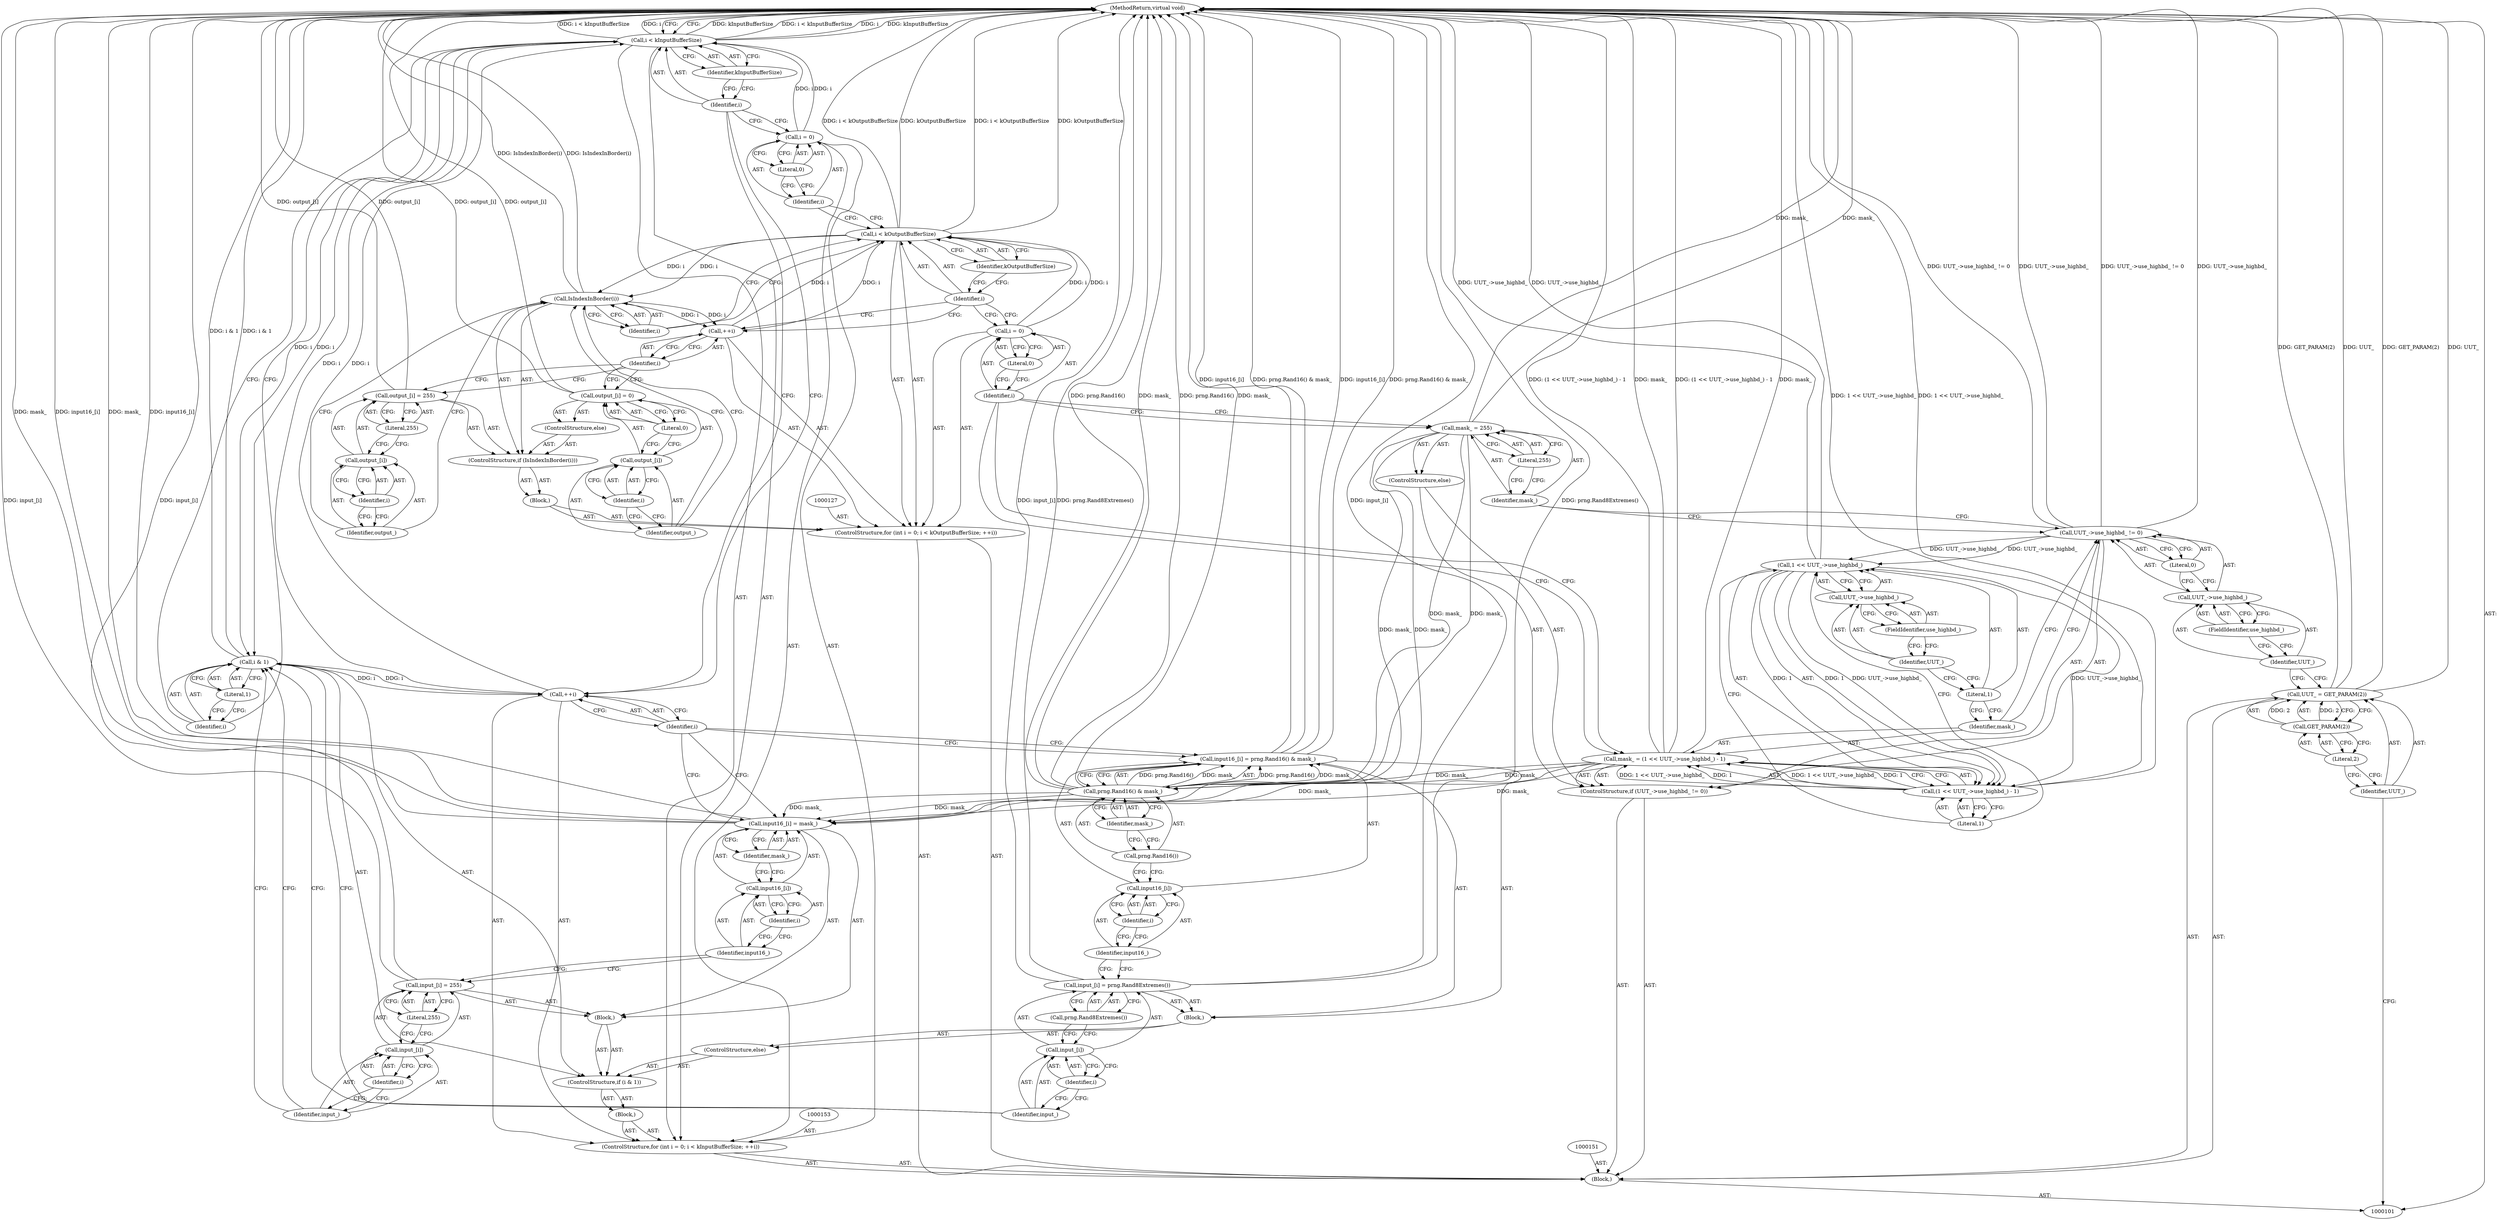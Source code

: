 digraph "0_Android_5a9753fca56f0eeb9f61e342b2fccffc364f9426_30" {
"1000102" [label="(Block,)"];
"1000192" [label="(MethodReturn,virtual void)"];
"1000128" [label="(Call,i = 0)"];
"1000129" [label="(Identifier,i)"];
"1000130" [label="(Literal,0)"];
"1000131" [label="(Call,i < kOutputBufferSize)"];
"1000132" [label="(Identifier,i)"];
"1000133" [label="(Identifier,kOutputBufferSize)"];
"1000134" [label="(Call,++i)"];
"1000135" [label="(Identifier,i)"];
"1000136" [label="(Block,)"];
"1000126" [label="(ControlStructure,for (int i = 0; i < kOutputBufferSize; ++i))"];
"1000138" [label="(Call,IsIndexInBorder(i))"];
"1000139" [label="(Identifier,i)"];
"1000137" [label="(ControlStructure,if (IsIndexInBorder(i)))"];
"1000143" [label="(Identifier,i)"];
"1000144" [label="(Literal,255)"];
"1000140" [label="(Call,output_[i] = 255)"];
"1000141" [label="(Call,output_[i])"];
"1000142" [label="(Identifier,output_)"];
"1000145" [label="(ControlStructure,else)"];
"1000149" [label="(Identifier,i)"];
"1000150" [label="(Literal,0)"];
"1000146" [label="(Call,output_[i] = 0)"];
"1000147" [label="(Call,output_[i])"];
"1000148" [label="(Identifier,output_)"];
"1000154" [label="(Call,i = 0)"];
"1000155" [label="(Identifier,i)"];
"1000156" [label="(Literal,0)"];
"1000157" [label="(Call,i < kInputBufferSize)"];
"1000158" [label="(Identifier,i)"];
"1000159" [label="(Identifier,kInputBufferSize)"];
"1000152" [label="(ControlStructure,for (int i = 0; i < kInputBufferSize; ++i))"];
"1000160" [label="(Call,++i)"];
"1000161" [label="(Identifier,i)"];
"1000162" [label="(Block,)"];
"1000105" [label="(Call,GET_PARAM(2))"];
"1000106" [label="(Literal,2)"];
"1000103" [label="(Call,UUT_ = GET_PARAM(2))"];
"1000104" [label="(Identifier,UUT_)"];
"1000164" [label="(Call,i & 1)"];
"1000165" [label="(Identifier,i)"];
"1000166" [label="(Literal,1)"];
"1000167" [label="(Block,)"];
"1000163" [label="(ControlStructure,if (i & 1))"];
"1000171" [label="(Identifier,i)"];
"1000172" [label="(Literal,255)"];
"1000168" [label="(Call,input_[i] = 255)"];
"1000169" [label="(Call,input_[i])"];
"1000170" [label="(Identifier,input_)"];
"1000176" [label="(Identifier,i)"];
"1000177" [label="(Identifier,mask_)"];
"1000173" [label="(Call,input16_[i] = mask_)"];
"1000174" [label="(Call,input16_[i])"];
"1000175" [label="(Identifier,input16_)"];
"1000179" [label="(Block,)"];
"1000178" [label="(ControlStructure,else)"];
"1000183" [label="(Identifier,i)"];
"1000184" [label="(Call,prng.Rand8Extremes())"];
"1000180" [label="(Call,input_[i] = prng.Rand8Extremes())"];
"1000181" [label="(Call,input_[i])"];
"1000182" [label="(Identifier,input_)"];
"1000188" [label="(Identifier,i)"];
"1000189" [label="(Call,prng.Rand16() & mask_)"];
"1000190" [label="(Call,prng.Rand16())"];
"1000191" [label="(Identifier,mask_)"];
"1000185" [label="(Call,input16_[i] = prng.Rand16() & mask_)"];
"1000186" [label="(Call,input16_[i])"];
"1000187" [label="(Identifier,input16_)"];
"1000111" [label="(FieldIdentifier,use_highbd_)"];
"1000112" [label="(Literal,0)"];
"1000107" [label="(ControlStructure,if (UUT_->use_highbd_ != 0))"];
"1000108" [label="(Call,UUT_->use_highbd_ != 0)"];
"1000109" [label="(Call,UUT_->use_highbd_)"];
"1000110" [label="(Identifier,UUT_)"];
"1000115" [label="(Call,(1 << UUT_->use_highbd_) - 1)"];
"1000116" [label="(Call,1 << UUT_->use_highbd_)"];
"1000117" [label="(Literal,1)"];
"1000118" [label="(Call,UUT_->use_highbd_)"];
"1000119" [label="(Identifier,UUT_)"];
"1000120" [label="(FieldIdentifier,use_highbd_)"];
"1000121" [label="(Literal,1)"];
"1000113" [label="(Call,mask_ = (1 << UUT_->use_highbd_) - 1)"];
"1000114" [label="(Identifier,mask_)"];
"1000122" [label="(ControlStructure,else)"];
"1000125" [label="(Literal,255)"];
"1000123" [label="(Call,mask_ = 255)"];
"1000124" [label="(Identifier,mask_)"];
"1000102" -> "1000101"  [label="AST: "];
"1000103" -> "1000102"  [label="AST: "];
"1000107" -> "1000102"  [label="AST: "];
"1000126" -> "1000102"  [label="AST: "];
"1000151" -> "1000102"  [label="AST: "];
"1000152" -> "1000102"  [label="AST: "];
"1000192" -> "1000101"  [label="AST: "];
"1000192" -> "1000157"  [label="CFG: "];
"1000157" -> "1000192"  [label="DDG: kInputBufferSize"];
"1000157" -> "1000192"  [label="DDG: i < kInputBufferSize"];
"1000157" -> "1000192"  [label="DDG: i"];
"1000108" -> "1000192"  [label="DDG: UUT_->use_highbd_ != 0"];
"1000108" -> "1000192"  [label="DDG: UUT_->use_highbd_"];
"1000103" -> "1000192"  [label="DDG: UUT_"];
"1000103" -> "1000192"  [label="DDG: GET_PARAM(2)"];
"1000180" -> "1000192"  [label="DDG: input_[i]"];
"1000180" -> "1000192"  [label="DDG: prng.Rand8Extremes()"];
"1000116" -> "1000192"  [label="DDG: UUT_->use_highbd_"];
"1000131" -> "1000192"  [label="DDG: kOutputBufferSize"];
"1000131" -> "1000192"  [label="DDG: i < kOutputBufferSize"];
"1000173" -> "1000192"  [label="DDG: mask_"];
"1000173" -> "1000192"  [label="DDG: input16_[i]"];
"1000138" -> "1000192"  [label="DDG: IsIndexInBorder(i)"];
"1000164" -> "1000192"  [label="DDG: i & 1"];
"1000185" -> "1000192"  [label="DDG: input16_[i]"];
"1000185" -> "1000192"  [label="DDG: prng.Rand16() & mask_"];
"1000168" -> "1000192"  [label="DDG: input_[i]"];
"1000189" -> "1000192"  [label="DDG: prng.Rand16()"];
"1000189" -> "1000192"  [label="DDG: mask_"];
"1000113" -> "1000192"  [label="DDG: mask_"];
"1000113" -> "1000192"  [label="DDG: (1 << UUT_->use_highbd_) - 1"];
"1000140" -> "1000192"  [label="DDG: output_[i]"];
"1000146" -> "1000192"  [label="DDG: output_[i]"];
"1000115" -> "1000192"  [label="DDG: 1 << UUT_->use_highbd_"];
"1000123" -> "1000192"  [label="DDG: mask_"];
"1000128" -> "1000126"  [label="AST: "];
"1000128" -> "1000130"  [label="CFG: "];
"1000129" -> "1000128"  [label="AST: "];
"1000130" -> "1000128"  [label="AST: "];
"1000132" -> "1000128"  [label="CFG: "];
"1000128" -> "1000131"  [label="DDG: i"];
"1000129" -> "1000128"  [label="AST: "];
"1000129" -> "1000113"  [label="CFG: "];
"1000129" -> "1000123"  [label="CFG: "];
"1000130" -> "1000129"  [label="CFG: "];
"1000130" -> "1000128"  [label="AST: "];
"1000130" -> "1000129"  [label="CFG: "];
"1000128" -> "1000130"  [label="CFG: "];
"1000131" -> "1000126"  [label="AST: "];
"1000131" -> "1000133"  [label="CFG: "];
"1000132" -> "1000131"  [label="AST: "];
"1000133" -> "1000131"  [label="AST: "];
"1000139" -> "1000131"  [label="CFG: "];
"1000155" -> "1000131"  [label="CFG: "];
"1000131" -> "1000192"  [label="DDG: kOutputBufferSize"];
"1000131" -> "1000192"  [label="DDG: i < kOutputBufferSize"];
"1000128" -> "1000131"  [label="DDG: i"];
"1000134" -> "1000131"  [label="DDG: i"];
"1000131" -> "1000138"  [label="DDG: i"];
"1000132" -> "1000131"  [label="AST: "];
"1000132" -> "1000128"  [label="CFG: "];
"1000132" -> "1000134"  [label="CFG: "];
"1000133" -> "1000132"  [label="CFG: "];
"1000133" -> "1000131"  [label="AST: "];
"1000133" -> "1000132"  [label="CFG: "];
"1000131" -> "1000133"  [label="CFG: "];
"1000134" -> "1000126"  [label="AST: "];
"1000134" -> "1000135"  [label="CFG: "];
"1000135" -> "1000134"  [label="AST: "];
"1000132" -> "1000134"  [label="CFG: "];
"1000134" -> "1000131"  [label="DDG: i"];
"1000138" -> "1000134"  [label="DDG: i"];
"1000135" -> "1000134"  [label="AST: "];
"1000135" -> "1000140"  [label="CFG: "];
"1000135" -> "1000146"  [label="CFG: "];
"1000134" -> "1000135"  [label="CFG: "];
"1000136" -> "1000126"  [label="AST: "];
"1000137" -> "1000136"  [label="AST: "];
"1000126" -> "1000102"  [label="AST: "];
"1000127" -> "1000126"  [label="AST: "];
"1000128" -> "1000126"  [label="AST: "];
"1000131" -> "1000126"  [label="AST: "];
"1000134" -> "1000126"  [label="AST: "];
"1000136" -> "1000126"  [label="AST: "];
"1000138" -> "1000137"  [label="AST: "];
"1000138" -> "1000139"  [label="CFG: "];
"1000139" -> "1000138"  [label="AST: "];
"1000142" -> "1000138"  [label="CFG: "];
"1000148" -> "1000138"  [label="CFG: "];
"1000138" -> "1000192"  [label="DDG: IsIndexInBorder(i)"];
"1000138" -> "1000134"  [label="DDG: i"];
"1000131" -> "1000138"  [label="DDG: i"];
"1000139" -> "1000138"  [label="AST: "];
"1000139" -> "1000131"  [label="CFG: "];
"1000138" -> "1000139"  [label="CFG: "];
"1000137" -> "1000136"  [label="AST: "];
"1000138" -> "1000137"  [label="AST: "];
"1000140" -> "1000137"  [label="AST: "];
"1000145" -> "1000137"  [label="AST: "];
"1000143" -> "1000141"  [label="AST: "];
"1000143" -> "1000142"  [label="CFG: "];
"1000141" -> "1000143"  [label="CFG: "];
"1000144" -> "1000140"  [label="AST: "];
"1000144" -> "1000141"  [label="CFG: "];
"1000140" -> "1000144"  [label="CFG: "];
"1000140" -> "1000137"  [label="AST: "];
"1000140" -> "1000144"  [label="CFG: "];
"1000141" -> "1000140"  [label="AST: "];
"1000144" -> "1000140"  [label="AST: "];
"1000135" -> "1000140"  [label="CFG: "];
"1000140" -> "1000192"  [label="DDG: output_[i]"];
"1000141" -> "1000140"  [label="AST: "];
"1000141" -> "1000143"  [label="CFG: "];
"1000142" -> "1000141"  [label="AST: "];
"1000143" -> "1000141"  [label="AST: "];
"1000144" -> "1000141"  [label="CFG: "];
"1000142" -> "1000141"  [label="AST: "];
"1000142" -> "1000138"  [label="CFG: "];
"1000143" -> "1000142"  [label="CFG: "];
"1000145" -> "1000137"  [label="AST: "];
"1000146" -> "1000145"  [label="AST: "];
"1000149" -> "1000147"  [label="AST: "];
"1000149" -> "1000148"  [label="CFG: "];
"1000147" -> "1000149"  [label="CFG: "];
"1000150" -> "1000146"  [label="AST: "];
"1000150" -> "1000147"  [label="CFG: "];
"1000146" -> "1000150"  [label="CFG: "];
"1000146" -> "1000145"  [label="AST: "];
"1000146" -> "1000150"  [label="CFG: "];
"1000147" -> "1000146"  [label="AST: "];
"1000150" -> "1000146"  [label="AST: "];
"1000135" -> "1000146"  [label="CFG: "];
"1000146" -> "1000192"  [label="DDG: output_[i]"];
"1000147" -> "1000146"  [label="AST: "];
"1000147" -> "1000149"  [label="CFG: "];
"1000148" -> "1000147"  [label="AST: "];
"1000149" -> "1000147"  [label="AST: "];
"1000150" -> "1000147"  [label="CFG: "];
"1000148" -> "1000147"  [label="AST: "];
"1000148" -> "1000138"  [label="CFG: "];
"1000149" -> "1000148"  [label="CFG: "];
"1000154" -> "1000152"  [label="AST: "];
"1000154" -> "1000156"  [label="CFG: "];
"1000155" -> "1000154"  [label="AST: "];
"1000156" -> "1000154"  [label="AST: "];
"1000158" -> "1000154"  [label="CFG: "];
"1000154" -> "1000157"  [label="DDG: i"];
"1000155" -> "1000154"  [label="AST: "];
"1000155" -> "1000131"  [label="CFG: "];
"1000156" -> "1000155"  [label="CFG: "];
"1000156" -> "1000154"  [label="AST: "];
"1000156" -> "1000155"  [label="CFG: "];
"1000154" -> "1000156"  [label="CFG: "];
"1000157" -> "1000152"  [label="AST: "];
"1000157" -> "1000159"  [label="CFG: "];
"1000158" -> "1000157"  [label="AST: "];
"1000159" -> "1000157"  [label="AST: "];
"1000165" -> "1000157"  [label="CFG: "];
"1000192" -> "1000157"  [label="CFG: "];
"1000157" -> "1000192"  [label="DDG: kInputBufferSize"];
"1000157" -> "1000192"  [label="DDG: i < kInputBufferSize"];
"1000157" -> "1000192"  [label="DDG: i"];
"1000154" -> "1000157"  [label="DDG: i"];
"1000160" -> "1000157"  [label="DDG: i"];
"1000157" -> "1000164"  [label="DDG: i"];
"1000158" -> "1000157"  [label="AST: "];
"1000158" -> "1000154"  [label="CFG: "];
"1000158" -> "1000160"  [label="CFG: "];
"1000159" -> "1000158"  [label="CFG: "];
"1000159" -> "1000157"  [label="AST: "];
"1000159" -> "1000158"  [label="CFG: "];
"1000157" -> "1000159"  [label="CFG: "];
"1000152" -> "1000102"  [label="AST: "];
"1000153" -> "1000152"  [label="AST: "];
"1000154" -> "1000152"  [label="AST: "];
"1000157" -> "1000152"  [label="AST: "];
"1000160" -> "1000152"  [label="AST: "];
"1000162" -> "1000152"  [label="AST: "];
"1000160" -> "1000152"  [label="AST: "];
"1000160" -> "1000161"  [label="CFG: "];
"1000161" -> "1000160"  [label="AST: "];
"1000158" -> "1000160"  [label="CFG: "];
"1000160" -> "1000157"  [label="DDG: i"];
"1000164" -> "1000160"  [label="DDG: i"];
"1000161" -> "1000160"  [label="AST: "];
"1000161" -> "1000173"  [label="CFG: "];
"1000161" -> "1000185"  [label="CFG: "];
"1000160" -> "1000161"  [label="CFG: "];
"1000162" -> "1000152"  [label="AST: "];
"1000163" -> "1000162"  [label="AST: "];
"1000105" -> "1000103"  [label="AST: "];
"1000105" -> "1000106"  [label="CFG: "];
"1000106" -> "1000105"  [label="AST: "];
"1000103" -> "1000105"  [label="CFG: "];
"1000105" -> "1000103"  [label="DDG: 2"];
"1000106" -> "1000105"  [label="AST: "];
"1000106" -> "1000104"  [label="CFG: "];
"1000105" -> "1000106"  [label="CFG: "];
"1000103" -> "1000102"  [label="AST: "];
"1000103" -> "1000105"  [label="CFG: "];
"1000104" -> "1000103"  [label="AST: "];
"1000105" -> "1000103"  [label="AST: "];
"1000110" -> "1000103"  [label="CFG: "];
"1000103" -> "1000192"  [label="DDG: UUT_"];
"1000103" -> "1000192"  [label="DDG: GET_PARAM(2)"];
"1000105" -> "1000103"  [label="DDG: 2"];
"1000104" -> "1000103"  [label="AST: "];
"1000104" -> "1000101"  [label="CFG: "];
"1000106" -> "1000104"  [label="CFG: "];
"1000164" -> "1000163"  [label="AST: "];
"1000164" -> "1000166"  [label="CFG: "];
"1000165" -> "1000164"  [label="AST: "];
"1000166" -> "1000164"  [label="AST: "];
"1000170" -> "1000164"  [label="CFG: "];
"1000182" -> "1000164"  [label="CFG: "];
"1000164" -> "1000192"  [label="DDG: i & 1"];
"1000164" -> "1000160"  [label="DDG: i"];
"1000157" -> "1000164"  [label="DDG: i"];
"1000165" -> "1000164"  [label="AST: "];
"1000165" -> "1000157"  [label="CFG: "];
"1000166" -> "1000165"  [label="CFG: "];
"1000166" -> "1000164"  [label="AST: "];
"1000166" -> "1000165"  [label="CFG: "];
"1000164" -> "1000166"  [label="CFG: "];
"1000167" -> "1000163"  [label="AST: "];
"1000168" -> "1000167"  [label="AST: "];
"1000173" -> "1000167"  [label="AST: "];
"1000163" -> "1000162"  [label="AST: "];
"1000164" -> "1000163"  [label="AST: "];
"1000167" -> "1000163"  [label="AST: "];
"1000178" -> "1000163"  [label="AST: "];
"1000171" -> "1000169"  [label="AST: "];
"1000171" -> "1000170"  [label="CFG: "];
"1000169" -> "1000171"  [label="CFG: "];
"1000172" -> "1000168"  [label="AST: "];
"1000172" -> "1000169"  [label="CFG: "];
"1000168" -> "1000172"  [label="CFG: "];
"1000168" -> "1000167"  [label="AST: "];
"1000168" -> "1000172"  [label="CFG: "];
"1000169" -> "1000168"  [label="AST: "];
"1000172" -> "1000168"  [label="AST: "];
"1000175" -> "1000168"  [label="CFG: "];
"1000168" -> "1000192"  [label="DDG: input_[i]"];
"1000169" -> "1000168"  [label="AST: "];
"1000169" -> "1000171"  [label="CFG: "];
"1000170" -> "1000169"  [label="AST: "];
"1000171" -> "1000169"  [label="AST: "];
"1000172" -> "1000169"  [label="CFG: "];
"1000170" -> "1000169"  [label="AST: "];
"1000170" -> "1000164"  [label="CFG: "];
"1000171" -> "1000170"  [label="CFG: "];
"1000176" -> "1000174"  [label="AST: "];
"1000176" -> "1000175"  [label="CFG: "];
"1000174" -> "1000176"  [label="CFG: "];
"1000177" -> "1000173"  [label="AST: "];
"1000177" -> "1000174"  [label="CFG: "];
"1000173" -> "1000177"  [label="CFG: "];
"1000173" -> "1000167"  [label="AST: "];
"1000173" -> "1000177"  [label="CFG: "];
"1000174" -> "1000173"  [label="AST: "];
"1000177" -> "1000173"  [label="AST: "];
"1000161" -> "1000173"  [label="CFG: "];
"1000173" -> "1000192"  [label="DDG: mask_"];
"1000173" -> "1000192"  [label="DDG: input16_[i]"];
"1000113" -> "1000173"  [label="DDG: mask_"];
"1000189" -> "1000173"  [label="DDG: mask_"];
"1000123" -> "1000173"  [label="DDG: mask_"];
"1000174" -> "1000173"  [label="AST: "];
"1000174" -> "1000176"  [label="CFG: "];
"1000175" -> "1000174"  [label="AST: "];
"1000176" -> "1000174"  [label="AST: "];
"1000177" -> "1000174"  [label="CFG: "];
"1000175" -> "1000174"  [label="AST: "];
"1000175" -> "1000168"  [label="CFG: "];
"1000176" -> "1000175"  [label="CFG: "];
"1000179" -> "1000178"  [label="AST: "];
"1000180" -> "1000179"  [label="AST: "];
"1000185" -> "1000179"  [label="AST: "];
"1000178" -> "1000163"  [label="AST: "];
"1000179" -> "1000178"  [label="AST: "];
"1000183" -> "1000181"  [label="AST: "];
"1000183" -> "1000182"  [label="CFG: "];
"1000181" -> "1000183"  [label="CFG: "];
"1000184" -> "1000180"  [label="AST: "];
"1000184" -> "1000181"  [label="CFG: "];
"1000180" -> "1000184"  [label="CFG: "];
"1000180" -> "1000179"  [label="AST: "];
"1000180" -> "1000184"  [label="CFG: "];
"1000181" -> "1000180"  [label="AST: "];
"1000184" -> "1000180"  [label="AST: "];
"1000187" -> "1000180"  [label="CFG: "];
"1000180" -> "1000192"  [label="DDG: input_[i]"];
"1000180" -> "1000192"  [label="DDG: prng.Rand8Extremes()"];
"1000181" -> "1000180"  [label="AST: "];
"1000181" -> "1000183"  [label="CFG: "];
"1000182" -> "1000181"  [label="AST: "];
"1000183" -> "1000181"  [label="AST: "];
"1000184" -> "1000181"  [label="CFG: "];
"1000182" -> "1000181"  [label="AST: "];
"1000182" -> "1000164"  [label="CFG: "];
"1000183" -> "1000182"  [label="CFG: "];
"1000188" -> "1000186"  [label="AST: "];
"1000188" -> "1000187"  [label="CFG: "];
"1000186" -> "1000188"  [label="CFG: "];
"1000189" -> "1000185"  [label="AST: "];
"1000189" -> "1000191"  [label="CFG: "];
"1000190" -> "1000189"  [label="AST: "];
"1000191" -> "1000189"  [label="AST: "];
"1000185" -> "1000189"  [label="CFG: "];
"1000189" -> "1000192"  [label="DDG: prng.Rand16()"];
"1000189" -> "1000192"  [label="DDG: mask_"];
"1000189" -> "1000173"  [label="DDG: mask_"];
"1000189" -> "1000185"  [label="DDG: prng.Rand16()"];
"1000189" -> "1000185"  [label="DDG: mask_"];
"1000113" -> "1000189"  [label="DDG: mask_"];
"1000123" -> "1000189"  [label="DDG: mask_"];
"1000190" -> "1000189"  [label="AST: "];
"1000190" -> "1000186"  [label="CFG: "];
"1000191" -> "1000190"  [label="CFG: "];
"1000191" -> "1000189"  [label="AST: "];
"1000191" -> "1000190"  [label="CFG: "];
"1000189" -> "1000191"  [label="CFG: "];
"1000185" -> "1000179"  [label="AST: "];
"1000185" -> "1000189"  [label="CFG: "];
"1000186" -> "1000185"  [label="AST: "];
"1000189" -> "1000185"  [label="AST: "];
"1000161" -> "1000185"  [label="CFG: "];
"1000185" -> "1000192"  [label="DDG: input16_[i]"];
"1000185" -> "1000192"  [label="DDG: prng.Rand16() & mask_"];
"1000189" -> "1000185"  [label="DDG: prng.Rand16()"];
"1000189" -> "1000185"  [label="DDG: mask_"];
"1000186" -> "1000185"  [label="AST: "];
"1000186" -> "1000188"  [label="CFG: "];
"1000187" -> "1000186"  [label="AST: "];
"1000188" -> "1000186"  [label="AST: "];
"1000190" -> "1000186"  [label="CFG: "];
"1000187" -> "1000186"  [label="AST: "];
"1000187" -> "1000180"  [label="CFG: "];
"1000188" -> "1000187"  [label="CFG: "];
"1000111" -> "1000109"  [label="AST: "];
"1000111" -> "1000110"  [label="CFG: "];
"1000109" -> "1000111"  [label="CFG: "];
"1000112" -> "1000108"  [label="AST: "];
"1000112" -> "1000109"  [label="CFG: "];
"1000108" -> "1000112"  [label="CFG: "];
"1000107" -> "1000102"  [label="AST: "];
"1000108" -> "1000107"  [label="AST: "];
"1000113" -> "1000107"  [label="AST: "];
"1000122" -> "1000107"  [label="AST: "];
"1000108" -> "1000107"  [label="AST: "];
"1000108" -> "1000112"  [label="CFG: "];
"1000109" -> "1000108"  [label="AST: "];
"1000112" -> "1000108"  [label="AST: "];
"1000114" -> "1000108"  [label="CFG: "];
"1000124" -> "1000108"  [label="CFG: "];
"1000108" -> "1000192"  [label="DDG: UUT_->use_highbd_ != 0"];
"1000108" -> "1000192"  [label="DDG: UUT_->use_highbd_"];
"1000108" -> "1000116"  [label="DDG: UUT_->use_highbd_"];
"1000109" -> "1000108"  [label="AST: "];
"1000109" -> "1000111"  [label="CFG: "];
"1000110" -> "1000109"  [label="AST: "];
"1000111" -> "1000109"  [label="AST: "];
"1000112" -> "1000109"  [label="CFG: "];
"1000110" -> "1000109"  [label="AST: "];
"1000110" -> "1000103"  [label="CFG: "];
"1000111" -> "1000110"  [label="CFG: "];
"1000115" -> "1000113"  [label="AST: "];
"1000115" -> "1000121"  [label="CFG: "];
"1000116" -> "1000115"  [label="AST: "];
"1000121" -> "1000115"  [label="AST: "];
"1000113" -> "1000115"  [label="CFG: "];
"1000115" -> "1000192"  [label="DDG: 1 << UUT_->use_highbd_"];
"1000115" -> "1000113"  [label="DDG: 1 << UUT_->use_highbd_"];
"1000115" -> "1000113"  [label="DDG: 1"];
"1000116" -> "1000115"  [label="DDG: 1"];
"1000116" -> "1000115"  [label="DDG: UUT_->use_highbd_"];
"1000116" -> "1000115"  [label="AST: "];
"1000116" -> "1000118"  [label="CFG: "];
"1000117" -> "1000116"  [label="AST: "];
"1000118" -> "1000116"  [label="AST: "];
"1000121" -> "1000116"  [label="CFG: "];
"1000116" -> "1000192"  [label="DDG: UUT_->use_highbd_"];
"1000116" -> "1000115"  [label="DDG: 1"];
"1000116" -> "1000115"  [label="DDG: UUT_->use_highbd_"];
"1000108" -> "1000116"  [label="DDG: UUT_->use_highbd_"];
"1000117" -> "1000116"  [label="AST: "];
"1000117" -> "1000114"  [label="CFG: "];
"1000119" -> "1000117"  [label="CFG: "];
"1000118" -> "1000116"  [label="AST: "];
"1000118" -> "1000120"  [label="CFG: "];
"1000119" -> "1000118"  [label="AST: "];
"1000120" -> "1000118"  [label="AST: "];
"1000116" -> "1000118"  [label="CFG: "];
"1000119" -> "1000118"  [label="AST: "];
"1000119" -> "1000117"  [label="CFG: "];
"1000120" -> "1000119"  [label="CFG: "];
"1000120" -> "1000118"  [label="AST: "];
"1000120" -> "1000119"  [label="CFG: "];
"1000118" -> "1000120"  [label="CFG: "];
"1000121" -> "1000115"  [label="AST: "];
"1000121" -> "1000116"  [label="CFG: "];
"1000115" -> "1000121"  [label="CFG: "];
"1000113" -> "1000107"  [label="AST: "];
"1000113" -> "1000115"  [label="CFG: "];
"1000114" -> "1000113"  [label="AST: "];
"1000115" -> "1000113"  [label="AST: "];
"1000129" -> "1000113"  [label="CFG: "];
"1000113" -> "1000192"  [label="DDG: mask_"];
"1000113" -> "1000192"  [label="DDG: (1 << UUT_->use_highbd_) - 1"];
"1000115" -> "1000113"  [label="DDG: 1 << UUT_->use_highbd_"];
"1000115" -> "1000113"  [label="DDG: 1"];
"1000113" -> "1000173"  [label="DDG: mask_"];
"1000113" -> "1000189"  [label="DDG: mask_"];
"1000114" -> "1000113"  [label="AST: "];
"1000114" -> "1000108"  [label="CFG: "];
"1000117" -> "1000114"  [label="CFG: "];
"1000122" -> "1000107"  [label="AST: "];
"1000123" -> "1000122"  [label="AST: "];
"1000125" -> "1000123"  [label="AST: "];
"1000125" -> "1000124"  [label="CFG: "];
"1000123" -> "1000125"  [label="CFG: "];
"1000123" -> "1000122"  [label="AST: "];
"1000123" -> "1000125"  [label="CFG: "];
"1000124" -> "1000123"  [label="AST: "];
"1000125" -> "1000123"  [label="AST: "];
"1000129" -> "1000123"  [label="CFG: "];
"1000123" -> "1000192"  [label="DDG: mask_"];
"1000123" -> "1000173"  [label="DDG: mask_"];
"1000123" -> "1000189"  [label="DDG: mask_"];
"1000124" -> "1000123"  [label="AST: "];
"1000124" -> "1000108"  [label="CFG: "];
"1000125" -> "1000124"  [label="CFG: "];
}
